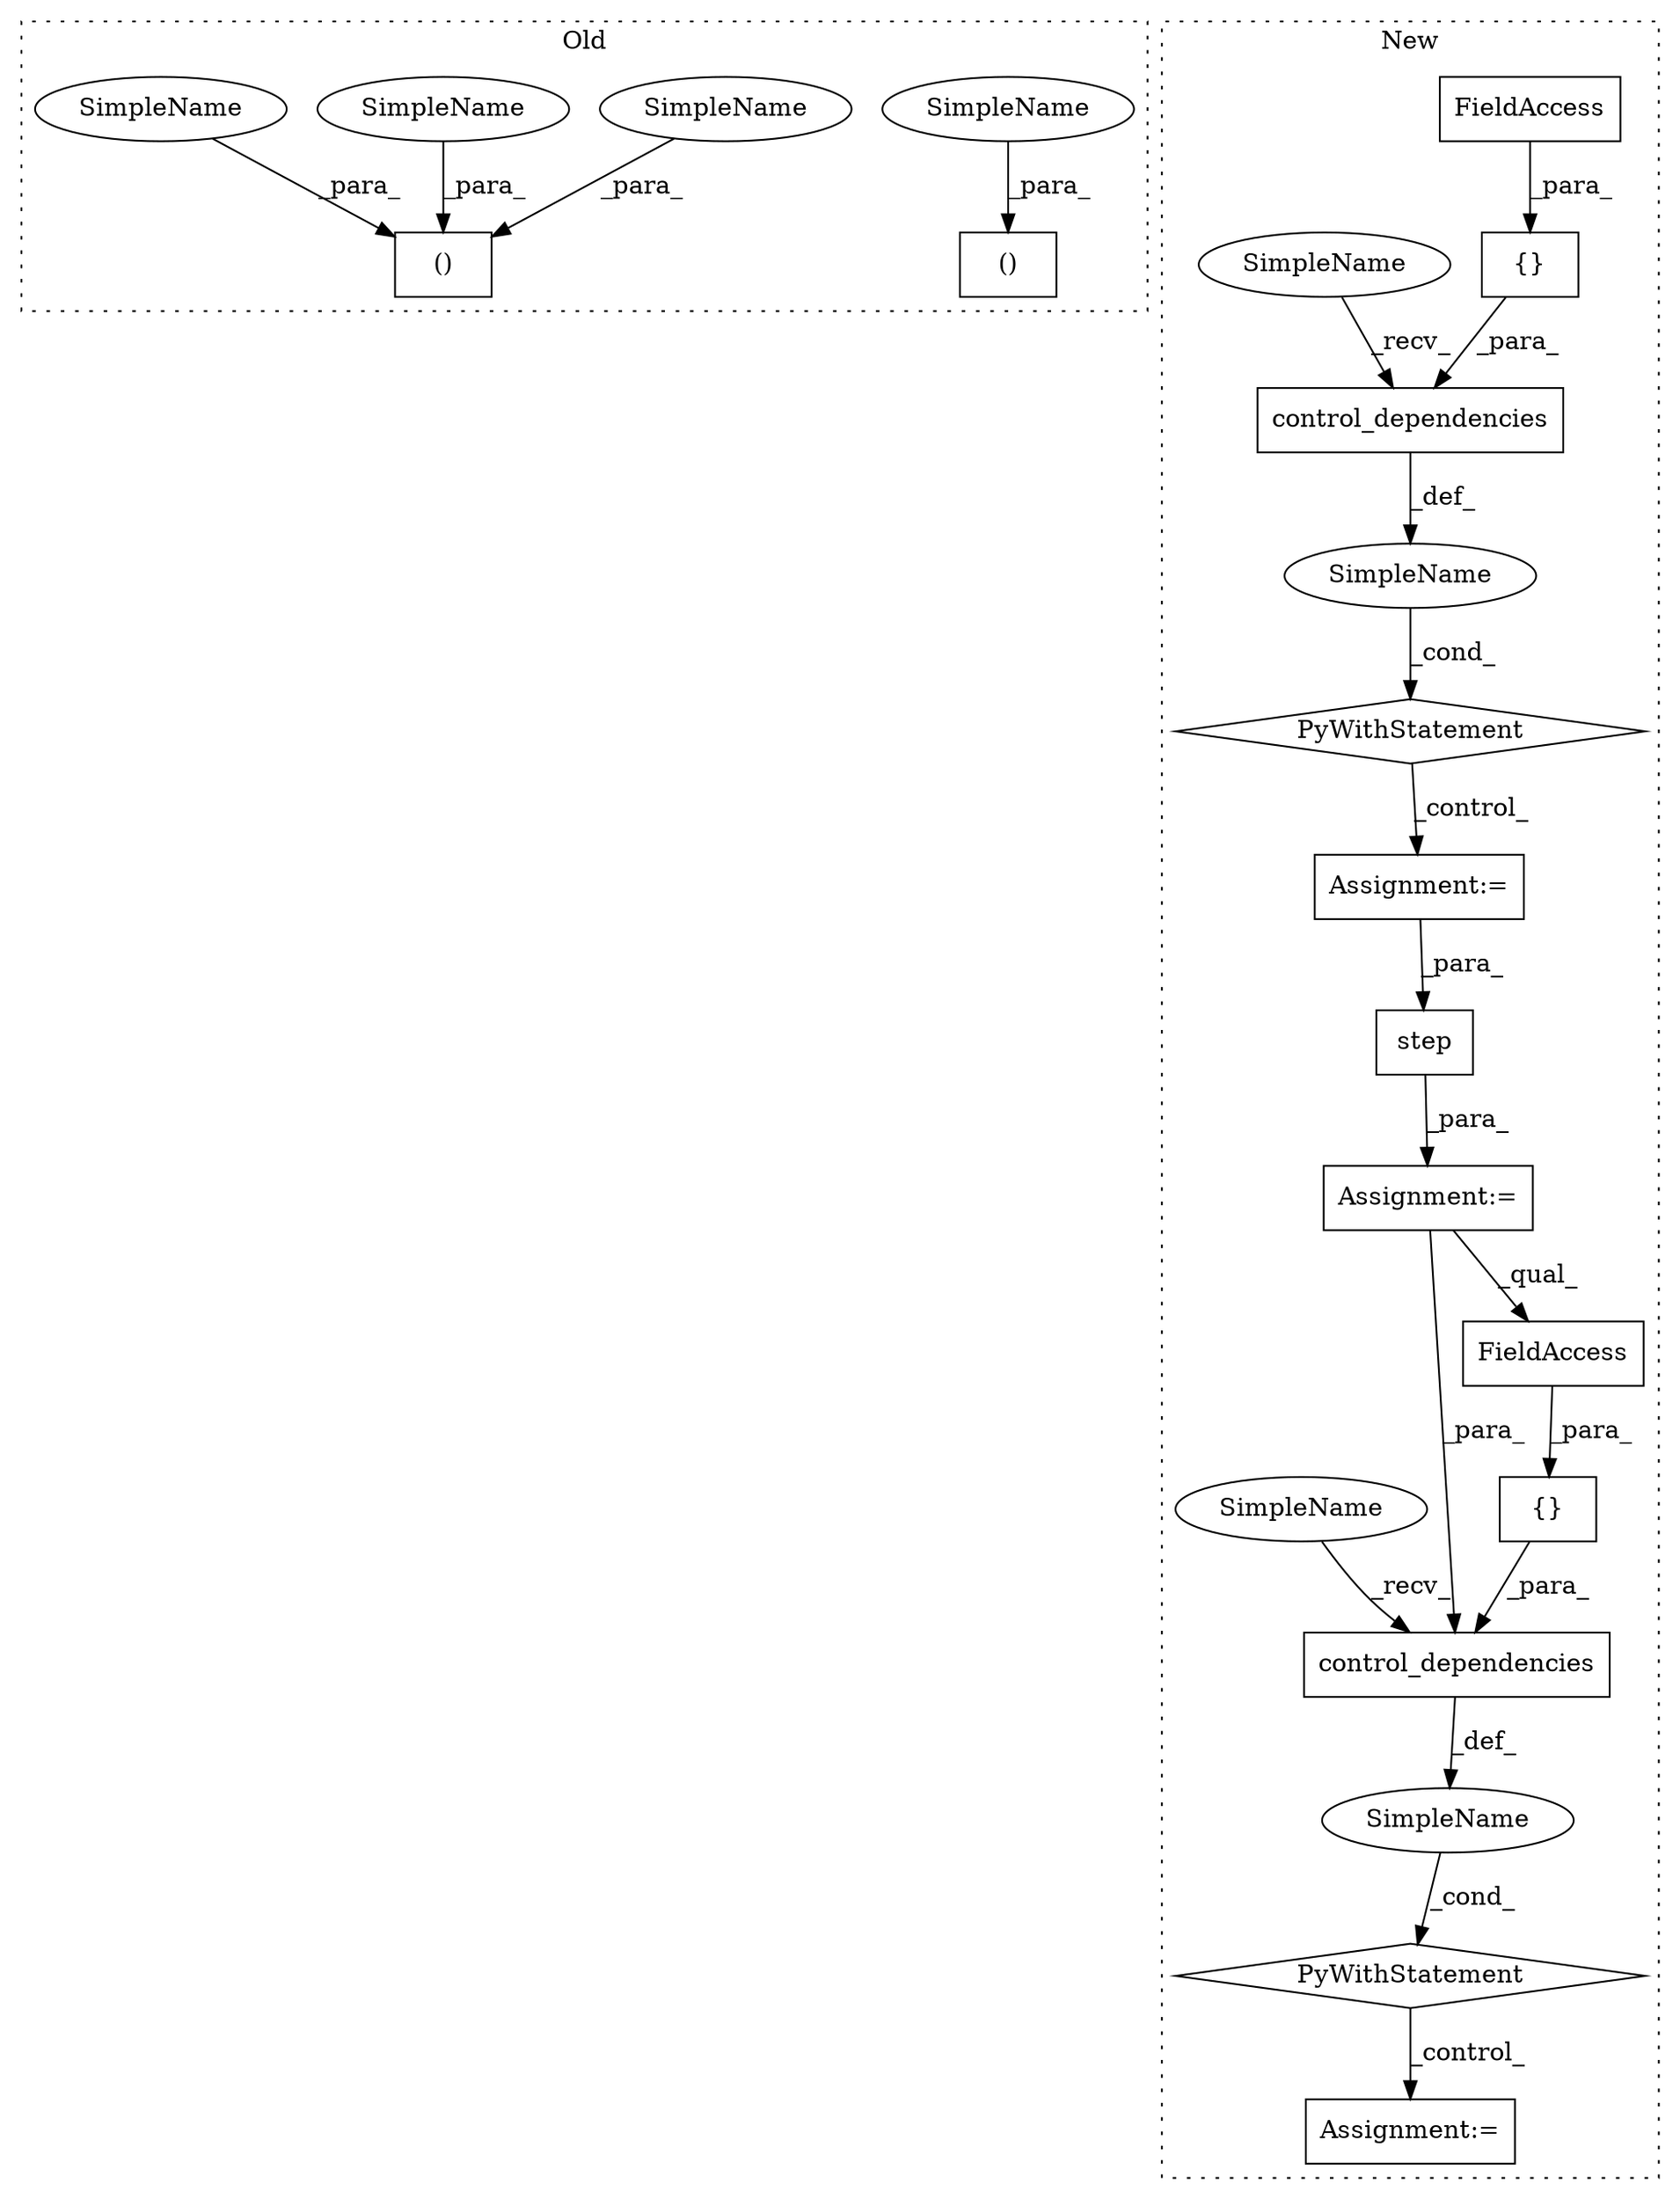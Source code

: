 digraph G {
subgraph cluster0 {
1 [label="()" a="106" s="13915" l="23" shape="box"];
4 [label="()" a="106" s="13797" l="79" shape="box"];
19 [label="SimpleName" a="42" s="13915" l="1" shape="ellipse"];
20 [label="SimpleName" a="42" s="13812" l="1" shape="ellipse"];
21 [label="SimpleName" a="42" s="13826" l="1" shape="ellipse"];
22 [label="SimpleName" a="42" s="13798" l="1" shape="ellipse"];
label = "Old";
style="dotted";
}
subgraph cluster1 {
2 [label="step" a="32" s="13337,13348" l="5,1" shape="box"];
3 [label="Assignment:=" a="7" s="13329" l="1" shape="box"];
5 [label="Assignment:=" a="7" s="13269" l="1" shape="box"];
6 [label="SimpleName" a="42" s="" l="" shape="ellipse"];
7 [label="PyWithStatement" a="104" s="13180,13253" l="10,2" shape="diamond"];
8 [label="{}" a="4" s="13231,13251" l="1,1" shape="box"];
9 [label="control_dependencies" a="32" s="13201,13252" l="21,1" shape="box"];
10 [label="FieldAccess" a="22" s="13232" l="19" shape="box"];
11 [label="{}" a="4" s="13406,13431" l="1,1" shape="box"];
12 [label="control_dependencies" a="32" s="13376,13432" l="21,1" shape="box"];
13 [label="PyWithStatement" a="104" s="13355,13433" l="10,2" shape="diamond"];
14 [label="FieldAccess" a="22" s="13407" l="24" shape="box"];
15 [label="SimpleName" a="42" s="" l="" shape="ellipse"];
16 [label="Assignment:=" a="7" s="13449" l="1" shape="box"];
17 [label="SimpleName" a="42" s="13190" l="10" shape="ellipse"];
18 [label="SimpleName" a="42" s="13365" l="10" shape="ellipse"];
label = "New";
style="dotted";
}
2 -> 3 [label="_para_"];
3 -> 14 [label="_qual_"];
3 -> 12 [label="_para_"];
5 -> 2 [label="_para_"];
6 -> 7 [label="_cond_"];
7 -> 5 [label="_control_"];
8 -> 9 [label="_para_"];
9 -> 6 [label="_def_"];
10 -> 8 [label="_para_"];
11 -> 12 [label="_para_"];
12 -> 15 [label="_def_"];
13 -> 16 [label="_control_"];
14 -> 11 [label="_para_"];
15 -> 13 [label="_cond_"];
17 -> 9 [label="_recv_"];
18 -> 12 [label="_recv_"];
19 -> 1 [label="_para_"];
20 -> 4 [label="_para_"];
21 -> 4 [label="_para_"];
22 -> 4 [label="_para_"];
}